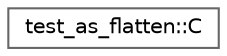 digraph "类继承关系图"
{
 // LATEX_PDF_SIZE
  bgcolor="transparent";
  edge [fontname=Helvetica,fontsize=10,labelfontname=Helvetica,labelfontsize=10];
  node [fontname=Helvetica,fontsize=10,shape=box,height=0.2,width=0.4];
  rankdir="LR";
  Node0 [id="Node000000",label="test_as_flatten::C",height=0.2,width=0.4,color="grey40", fillcolor="white", style="filled",URL="$structtest__as__flatten_1_1_c.html",tooltip=" "];
}
